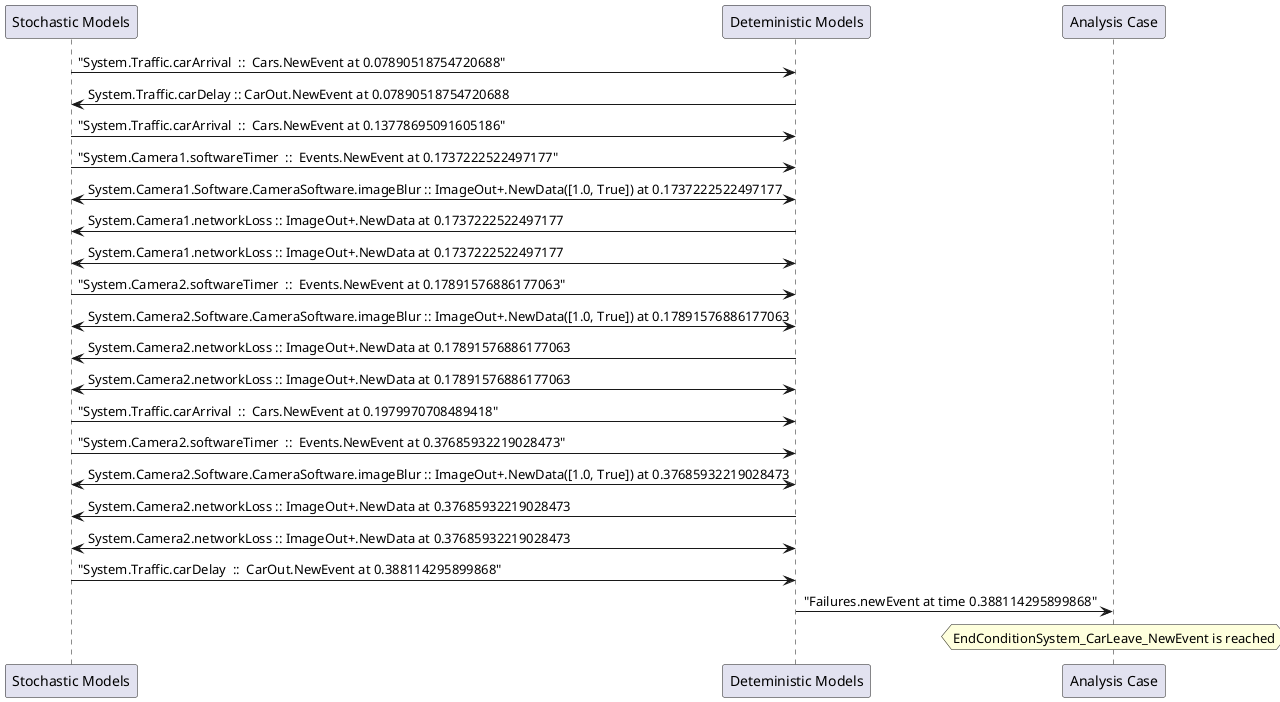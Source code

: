 
	@startuml
	participant "Stochastic Models" as stochmodel
	participant "Deteministic Models" as detmodel
	participant "Analysis Case" as analysis
	{32740_stop} stochmodel -> detmodel : "System.Traffic.carArrival  ::  Cars.NewEvent at 0.07890518754720688"
{32749_start} detmodel -> stochmodel : System.Traffic.carDelay :: CarOut.NewEvent at 0.07890518754720688
{32741_stop} stochmodel -> detmodel : "System.Traffic.carArrival  ::  Cars.NewEvent at 0.13778695091605186"
{32708_stop} stochmodel -> detmodel : "System.Camera1.softwareTimer  ::  Events.NewEvent at 0.1737222522497177"
detmodel <-> stochmodel : System.Camera1.Software.CameraSoftware.imageBlur :: ImageOut+.NewData([1.0, True]) at 0.1737222522497177
detmodel -> stochmodel : System.Camera1.networkLoss :: ImageOut+.NewData at 0.1737222522497177
detmodel <-> stochmodel : System.Camera1.networkLoss :: ImageOut+.NewData at 0.1737222522497177
{32724_stop} stochmodel -> detmodel : "System.Camera2.softwareTimer  ::  Events.NewEvent at 0.17891576886177063"
detmodel <-> stochmodel : System.Camera2.Software.CameraSoftware.imageBlur :: ImageOut+.NewData([1.0, True]) at 0.17891576886177063
detmodel -> stochmodel : System.Camera2.networkLoss :: ImageOut+.NewData at 0.17891576886177063
detmodel <-> stochmodel : System.Camera2.networkLoss :: ImageOut+.NewData at 0.17891576886177063
{32742_stop} stochmodel -> detmodel : "System.Traffic.carArrival  ::  Cars.NewEvent at 0.1979970708489418"
{32725_stop} stochmodel -> detmodel : "System.Camera2.softwareTimer  ::  Events.NewEvent at 0.37685932219028473"
detmodel <-> stochmodel : System.Camera2.Software.CameraSoftware.imageBlur :: ImageOut+.NewData([1.0, True]) at 0.37685932219028473
detmodel -> stochmodel : System.Camera2.networkLoss :: ImageOut+.NewData at 0.37685932219028473
detmodel <-> stochmodel : System.Camera2.networkLoss :: ImageOut+.NewData at 0.37685932219028473
{32749_stop} stochmodel -> detmodel : "System.Traffic.carDelay  ::  CarOut.NewEvent at 0.388114295899868"
{32749_start} <-> {32749_stop} : delay
detmodel -> analysis : "Failures.newEvent at time 0.388114295899868"
hnote over analysis 
EndConditionSystem_CarLeave_NewEvent is reached
endnote
@enduml